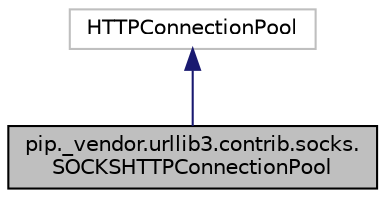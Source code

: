 digraph "pip._vendor.urllib3.contrib.socks.SOCKSHTTPConnectionPool"
{
  edge [fontname="Helvetica",fontsize="10",labelfontname="Helvetica",labelfontsize="10"];
  node [fontname="Helvetica",fontsize="10",shape=record];
  Node0 [label="pip._vendor.urllib3.contrib.socks.\lSOCKSHTTPConnectionPool",height=0.2,width=0.4,color="black", fillcolor="grey75", style="filled", fontcolor="black"];
  Node1 -> Node0 [dir="back",color="midnightblue",fontsize="10",style="solid",fontname="Helvetica"];
  Node1 [label="HTTPConnectionPool",height=0.2,width=0.4,color="grey75", fillcolor="white", style="filled"];
}
